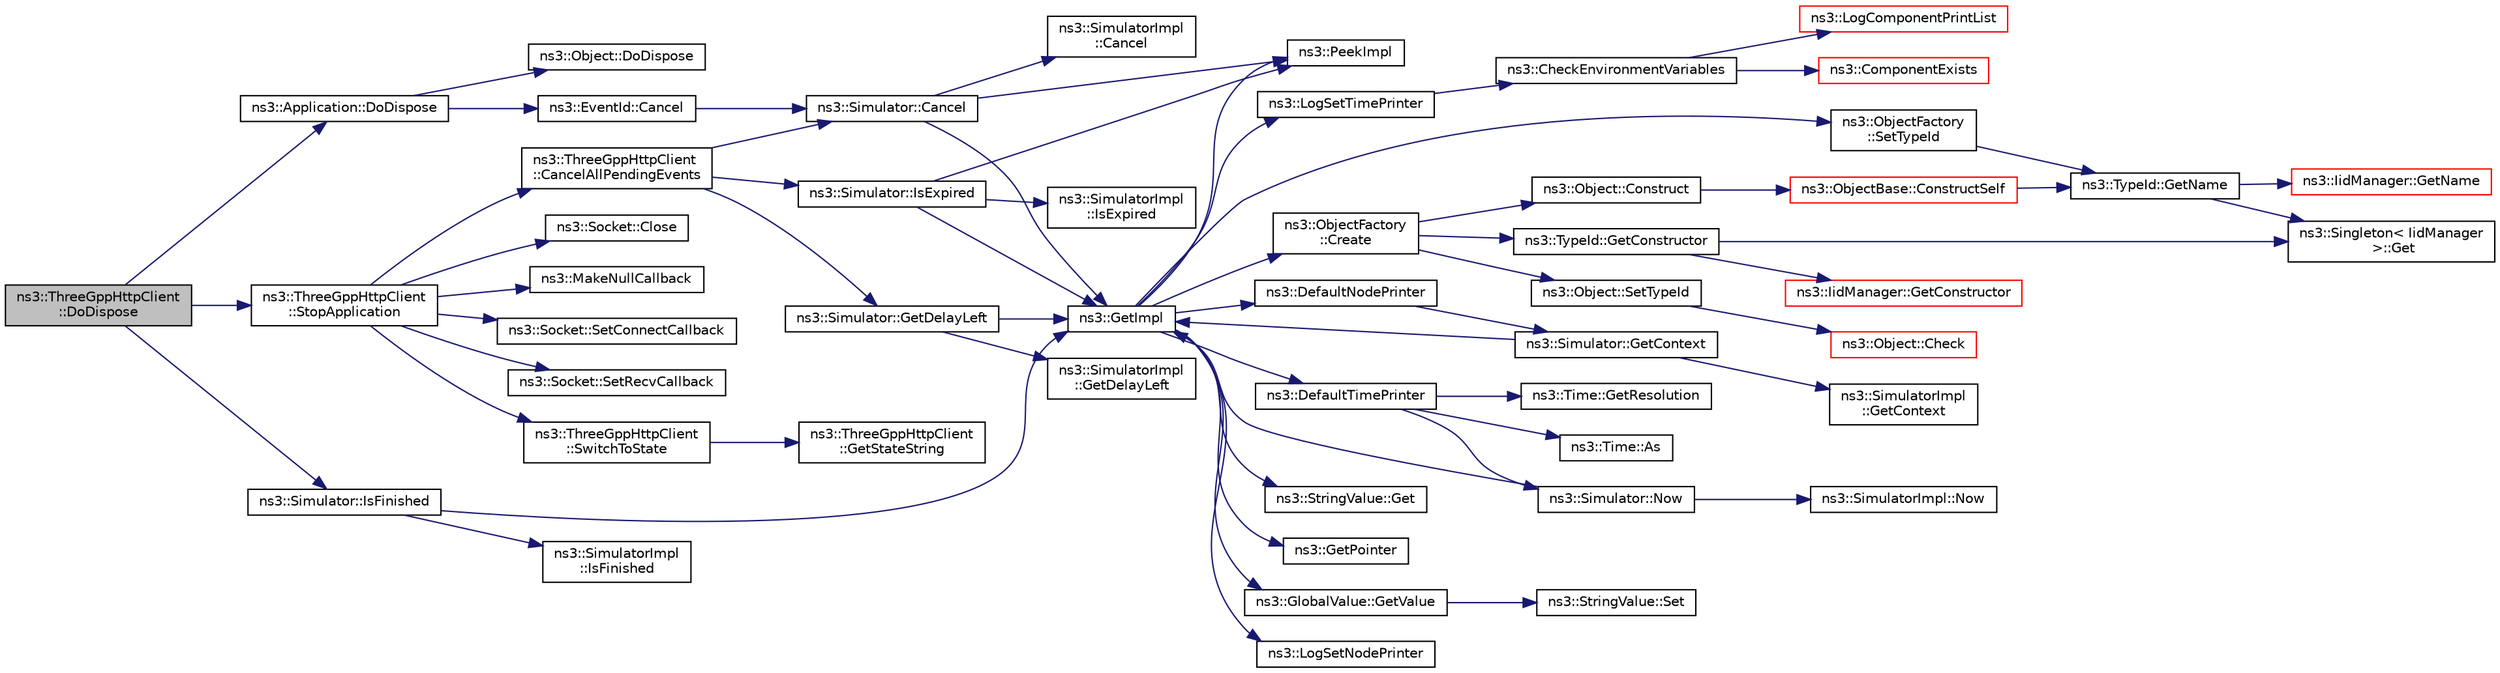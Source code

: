 digraph "ns3::ThreeGppHttpClient::DoDispose"
{
 // LATEX_PDF_SIZE
  edge [fontname="Helvetica",fontsize="10",labelfontname="Helvetica",labelfontsize="10"];
  node [fontname="Helvetica",fontsize="10",shape=record];
  rankdir="LR";
  Node1 [label="ns3::ThreeGppHttpClient\l::DoDispose",height=0.2,width=0.4,color="black", fillcolor="grey75", style="filled", fontcolor="black",tooltip="Destructor implementation."];
  Node1 -> Node2 [color="midnightblue",fontsize="10",style="solid",fontname="Helvetica"];
  Node2 [label="ns3::Application::DoDispose",height=0.2,width=0.4,color="black", fillcolor="white", style="filled",URL="$classns3_1_1_application.html#a89f6c9454532d62600251872bede6d04",tooltip="Destructor implementation."];
  Node2 -> Node3 [color="midnightblue",fontsize="10",style="solid",fontname="Helvetica"];
  Node3 [label="ns3::EventId::Cancel",height=0.2,width=0.4,color="black", fillcolor="white", style="filled",URL="$classns3_1_1_event_id.html#a993ae94e48e014e1afd47edb16db7a11",tooltip="This method is syntactic sugar for the ns3::Simulator::Cancel method."];
  Node3 -> Node4 [color="midnightblue",fontsize="10",style="solid",fontname="Helvetica"];
  Node4 [label="ns3::Simulator::Cancel",height=0.2,width=0.4,color="black", fillcolor="white", style="filled",URL="$classns3_1_1_simulator.html#a1b903a62d6117ef28f7ba3c6500689bf",tooltip="Set the cancel bit on this event: the event's associated function will not be invoked when it expires..."];
  Node4 -> Node5 [color="midnightblue",fontsize="10",style="solid",fontname="Helvetica"];
  Node5 [label="ns3::SimulatorImpl\l::Cancel",height=0.2,width=0.4,color="black", fillcolor="white", style="filled",URL="$classns3_1_1_simulator_impl.html#ad117e616c99c915ddac6267a74804807",tooltip="Set the cancel bit on this event: the event's associated function will not be invoked when it expires..."];
  Node4 -> Node6 [color="midnightblue",fontsize="10",style="solid",fontname="Helvetica"];
  Node6 [label="ns3::GetImpl",height=0.2,width=0.4,color="black", fillcolor="white", style="filled",URL="$group__simulator.html#ga42eb4eddad41528d4d99794a3dae3fd0",tooltip="Get the SimulatorImpl singleton."];
  Node6 -> Node7 [color="midnightblue",fontsize="10",style="solid",fontname="Helvetica"];
  Node7 [label="ns3::ObjectFactory\l::Create",height=0.2,width=0.4,color="black", fillcolor="white", style="filled",URL="$classns3_1_1_object_factory.html#a52eda277f4aaab54266134ba48102ad7",tooltip="Create an Object instance of the configured TypeId."];
  Node7 -> Node8 [color="midnightblue",fontsize="10",style="solid",fontname="Helvetica"];
  Node8 [label="ns3::Object::Construct",height=0.2,width=0.4,color="black", fillcolor="white", style="filled",URL="$classns3_1_1_object.html#a636e8411dc5228771f45c9b805d348fa",tooltip="Initialize all member variables registered as Attributes of this TypeId."];
  Node8 -> Node9 [color="midnightblue",fontsize="10",style="solid",fontname="Helvetica"];
  Node9 [label="ns3::ObjectBase::ConstructSelf",height=0.2,width=0.4,color="red", fillcolor="white", style="filled",URL="$classns3_1_1_object_base.html#a5cda18dec6d0744cb652a3ed60056958",tooltip="Complete construction of ObjectBase; invoked by derived classes."];
  Node9 -> Node16 [color="midnightblue",fontsize="10",style="solid",fontname="Helvetica"];
  Node16 [label="ns3::TypeId::GetName",height=0.2,width=0.4,color="black", fillcolor="white", style="filled",URL="$classns3_1_1_type_id.html#abc4965475a579c2afdc668d7a7d58374",tooltip="Get the name."];
  Node16 -> Node13 [color="midnightblue",fontsize="10",style="solid",fontname="Helvetica"];
  Node13 [label="ns3::Singleton\< IidManager\l \>::Get",height=0.2,width=0.4,color="black", fillcolor="white", style="filled",URL="$classns3_1_1_singleton.html#a80a2cd3c25a27ea72add7a9f7a141ffa",tooltip="Get a pointer to the singleton instance."];
  Node16 -> Node17 [color="midnightblue",fontsize="10",style="solid",fontname="Helvetica"];
  Node17 [label="ns3::IidManager::GetName",height=0.2,width=0.4,color="red", fillcolor="white", style="filled",URL="$classns3_1_1_iid_manager.html#a6658aaa8120efd885e98addb76a6f1d4",tooltip="Get the name of a type id."];
  Node7 -> Node32 [color="midnightblue",fontsize="10",style="solid",fontname="Helvetica"];
  Node32 [label="ns3::TypeId::GetConstructor",height=0.2,width=0.4,color="black", fillcolor="white", style="filled",URL="$classns3_1_1_type_id.html#a66b2628edf921fc88945ec8a8f3a1683",tooltip="Get the constructor callback."];
  Node32 -> Node13 [color="midnightblue",fontsize="10",style="solid",fontname="Helvetica"];
  Node32 -> Node33 [color="midnightblue",fontsize="10",style="solid",fontname="Helvetica"];
  Node33 [label="ns3::IidManager::GetConstructor",height=0.2,width=0.4,color="red", fillcolor="white", style="filled",URL="$classns3_1_1_iid_manager.html#a5222ca2d43248c46812b39b993eb2e08",tooltip="Get the constructor Callback of a type id."];
  Node7 -> Node34 [color="midnightblue",fontsize="10",style="solid",fontname="Helvetica"];
  Node34 [label="ns3::Object::SetTypeId",height=0.2,width=0.4,color="black", fillcolor="white", style="filled",URL="$classns3_1_1_object.html#a19b1ebd8ec8fe404845e665880a6c5ad",tooltip="Set the TypeId of this Object."];
  Node34 -> Node35 [color="midnightblue",fontsize="10",style="solid",fontname="Helvetica"];
  Node35 [label="ns3::Object::Check",height=0.2,width=0.4,color="red", fillcolor="white", style="filled",URL="$classns3_1_1_object.html#a95070404e096887e1f126eae20c37f70",tooltip="Verify that this Object is still live, by checking it's reference count."];
  Node6 -> Node37 [color="midnightblue",fontsize="10",style="solid",fontname="Helvetica"];
  Node37 [label="ns3::DefaultNodePrinter",height=0.2,width=0.4,color="black", fillcolor="white", style="filled",URL="$group__logging.html#gac4c06cbbed12229d85991ced145f6be2",tooltip="Default node id printer implementation."];
  Node37 -> Node38 [color="midnightblue",fontsize="10",style="solid",fontname="Helvetica"];
  Node38 [label="ns3::Simulator::GetContext",height=0.2,width=0.4,color="black", fillcolor="white", style="filled",URL="$classns3_1_1_simulator.html#a8514b74ee2c42916b351b33c4a963bb0",tooltip="Get the current simulation context."];
  Node38 -> Node39 [color="midnightblue",fontsize="10",style="solid",fontname="Helvetica"];
  Node39 [label="ns3::SimulatorImpl\l::GetContext",height=0.2,width=0.4,color="black", fillcolor="white", style="filled",URL="$classns3_1_1_simulator_impl.html#a8b66270c97766c0adb997e2535648557",tooltip="Get the current simulation context."];
  Node38 -> Node6 [color="midnightblue",fontsize="10",style="solid",fontname="Helvetica"];
  Node6 -> Node40 [color="midnightblue",fontsize="10",style="solid",fontname="Helvetica"];
  Node40 [label="ns3::DefaultTimePrinter",height=0.2,width=0.4,color="black", fillcolor="white", style="filled",URL="$namespacens3.html#ae01c3c7786b644dfb8a0bb8f1201b269",tooltip="Default Time printer."];
  Node40 -> Node41 [color="midnightblue",fontsize="10",style="solid",fontname="Helvetica"];
  Node41 [label="ns3::Time::As",height=0.2,width=0.4,color="black", fillcolor="white", style="filled",URL="$classns3_1_1_time.html#ad5198e31c2512226ca0e58b31fad7fd0",tooltip="Attach a unit to a Time, to facilitate output in a specific unit."];
  Node40 -> Node42 [color="midnightblue",fontsize="10",style="solid",fontname="Helvetica"];
  Node42 [label="ns3::Time::GetResolution",height=0.2,width=0.4,color="black", fillcolor="white", style="filled",URL="$classns3_1_1_time.html#a1444f0f08b5e19f031157609e32fcf98",tooltip=" "];
  Node40 -> Node43 [color="midnightblue",fontsize="10",style="solid",fontname="Helvetica"];
  Node43 [label="ns3::Simulator::Now",height=0.2,width=0.4,color="black", fillcolor="white", style="filled",URL="$classns3_1_1_simulator.html#ac3178fa975b419f7875e7105be122800",tooltip="Return the current simulation virtual time."];
  Node43 -> Node6 [color="midnightblue",fontsize="10",style="solid",fontname="Helvetica"];
  Node43 -> Node44 [color="midnightblue",fontsize="10",style="solid",fontname="Helvetica"];
  Node44 [label="ns3::SimulatorImpl::Now",height=0.2,width=0.4,color="black", fillcolor="white", style="filled",URL="$classns3_1_1_simulator_impl.html#aa516c50060846adc6fd316e83ef0797c",tooltip="Return the current simulation virtual time."];
  Node6 -> Node45 [color="midnightblue",fontsize="10",style="solid",fontname="Helvetica"];
  Node45 [label="ns3::StringValue::Get",height=0.2,width=0.4,color="black", fillcolor="white", style="filled",URL="$classns3_1_1_string_value.html#a6f208c2778fe1c7882e5cb429b8326ae",tooltip=" "];
  Node6 -> Node46 [color="midnightblue",fontsize="10",style="solid",fontname="Helvetica"];
  Node46 [label="ns3::GetPointer",height=0.2,width=0.4,color="black", fillcolor="white", style="filled",URL="$namespacens3.html#ab4e173cdfd43d17c1a40d5348510a670",tooltip=" "];
  Node6 -> Node47 [color="midnightblue",fontsize="10",style="solid",fontname="Helvetica"];
  Node47 [label="ns3::GlobalValue::GetValue",height=0.2,width=0.4,color="black", fillcolor="white", style="filled",URL="$classns3_1_1_global_value.html#a48a99242193fb69609a17332733e8600",tooltip="Get the value."];
  Node47 -> Node48 [color="midnightblue",fontsize="10",style="solid",fontname="Helvetica"];
  Node48 [label="ns3::StringValue::Set",height=0.2,width=0.4,color="black", fillcolor="white", style="filled",URL="$classns3_1_1_string_value.html#a17693012c6f2c52875e0d631fbf40155",tooltip="Set the value."];
  Node6 -> Node49 [color="midnightblue",fontsize="10",style="solid",fontname="Helvetica"];
  Node49 [label="ns3::LogSetNodePrinter",height=0.2,width=0.4,color="black", fillcolor="white", style="filled",URL="$namespacens3.html#aebac73305345f2e2803fdeb102a7705e",tooltip="Set the LogNodePrinter function to be used to prepend log messages with the node id."];
  Node6 -> Node50 [color="midnightblue",fontsize="10",style="solid",fontname="Helvetica"];
  Node50 [label="ns3::LogSetTimePrinter",height=0.2,width=0.4,color="black", fillcolor="white", style="filled",URL="$namespacens3.html#a46cd76678f7da29799d1b41994e12ec1",tooltip="Set the TimePrinter function to be used to prepend log messages with the simulation time."];
  Node50 -> Node51 [color="midnightblue",fontsize="10",style="solid",fontname="Helvetica"];
  Node51 [label="ns3::CheckEnvironmentVariables",height=0.2,width=0.4,color="black", fillcolor="white", style="filled",URL="$group__logging.html#gacdc0bdeb2d8a90089d4fb09c4b8569ff",tooltip="Parse the NS_LOG environment variable."];
  Node51 -> Node52 [color="midnightblue",fontsize="10",style="solid",fontname="Helvetica"];
  Node52 [label="ns3::ComponentExists",height=0.2,width=0.4,color="red", fillcolor="white", style="filled",URL="$group__logging.html#gaadcc698770aae684c54dbd1ef4e4b37a",tooltip="Check if a log component exists."];
  Node51 -> Node54 [color="midnightblue",fontsize="10",style="solid",fontname="Helvetica"];
  Node54 [label="ns3::LogComponentPrintList",height=0.2,width=0.4,color="red", fillcolor="white", style="filled",URL="$namespacens3.html#a5252703c3f8260fd6dc609f1b276e57c",tooltip="Print the list of logging messages available."];
  Node6 -> Node55 [color="midnightblue",fontsize="10",style="solid",fontname="Helvetica"];
  Node55 [label="ns3::PeekImpl",height=0.2,width=0.4,color="black", fillcolor="white", style="filled",URL="$group__simulator.html#ga233c5c38de117e4e4a5a9cd168694792",tooltip="Get the static SimulatorImpl instance."];
  Node6 -> Node56 [color="midnightblue",fontsize="10",style="solid",fontname="Helvetica"];
  Node56 [label="ns3::ObjectFactory\l::SetTypeId",height=0.2,width=0.4,color="black", fillcolor="white", style="filled",URL="$classns3_1_1_object_factory.html#a77dcd099064038a1eb7a6b8251229ec3",tooltip="Set the TypeId of the Objects to be created by this factory."];
  Node56 -> Node16 [color="midnightblue",fontsize="10",style="solid",fontname="Helvetica"];
  Node4 -> Node55 [color="midnightblue",fontsize="10",style="solid",fontname="Helvetica"];
  Node2 -> Node57 [color="midnightblue",fontsize="10",style="solid",fontname="Helvetica"];
  Node57 [label="ns3::Object::DoDispose",height=0.2,width=0.4,color="black", fillcolor="white", style="filled",URL="$classns3_1_1_object.html#a475d429a75d302d4775f4ae32479b287",tooltip="Destructor implementation."];
  Node1 -> Node58 [color="midnightblue",fontsize="10",style="solid",fontname="Helvetica"];
  Node58 [label="ns3::Simulator::IsFinished",height=0.2,width=0.4,color="black", fillcolor="white", style="filled",URL="$classns3_1_1_simulator.html#aa8c662d04480705d09b3d65b4dea9d2f",tooltip="Check if the simulation should finish."];
  Node58 -> Node6 [color="midnightblue",fontsize="10",style="solid",fontname="Helvetica"];
  Node58 -> Node59 [color="midnightblue",fontsize="10",style="solid",fontname="Helvetica"];
  Node59 [label="ns3::SimulatorImpl\l::IsFinished",height=0.2,width=0.4,color="black", fillcolor="white", style="filled",URL="$classns3_1_1_simulator_impl.html#afc1a8e4781155d6459fb2d25384b332f",tooltip="Check if the simulation should finish."];
  Node1 -> Node60 [color="midnightblue",fontsize="10",style="solid",fontname="Helvetica"];
  Node60 [label="ns3::ThreeGppHttpClient\l::StopApplication",height=0.2,width=0.4,color="black", fillcolor="white", style="filled",URL="$classns3_1_1_three_gpp_http_client.html#a731696bac90f8805b3a3267f7f56dfc8",tooltip="Application specific shutdown code."];
  Node60 -> Node61 [color="midnightblue",fontsize="10",style="solid",fontname="Helvetica"];
  Node61 [label="ns3::ThreeGppHttpClient\l::CancelAllPendingEvents",height=0.2,width=0.4,color="black", fillcolor="white", style="filled",URL="$classns3_1_1_three_gpp_http_client.html#a86b8bdd3934110f7e15bb3f2fdcedcc4",tooltip="Cancels m_eventRequestMainObject, m_eventRequestEmbeddedObject, and m_eventParseMainObject."];
  Node61 -> Node4 [color="midnightblue",fontsize="10",style="solid",fontname="Helvetica"];
  Node61 -> Node62 [color="midnightblue",fontsize="10",style="solid",fontname="Helvetica"];
  Node62 [label="ns3::Simulator::GetDelayLeft",height=0.2,width=0.4,color="black", fillcolor="white", style="filled",URL="$classns3_1_1_simulator.html#af2c7b4285454aa5062bd2df2bb7a7ab9",tooltip="Get the remaining time until this event will execute."];
  Node62 -> Node63 [color="midnightblue",fontsize="10",style="solid",fontname="Helvetica"];
  Node63 [label="ns3::SimulatorImpl\l::GetDelayLeft",height=0.2,width=0.4,color="black", fillcolor="white", style="filled",URL="$classns3_1_1_simulator_impl.html#a0a8e0885c0f98fa3e07ede4bcc79dccb",tooltip="Get the remaining time until this event will execute."];
  Node62 -> Node6 [color="midnightblue",fontsize="10",style="solid",fontname="Helvetica"];
  Node61 -> Node64 [color="midnightblue",fontsize="10",style="solid",fontname="Helvetica"];
  Node64 [label="ns3::Simulator::IsExpired",height=0.2,width=0.4,color="black", fillcolor="white", style="filled",URL="$classns3_1_1_simulator.html#a83ac8425c319a29b64f6d3b2ffc61e9c",tooltip="Check if an event has already run or been cancelled."];
  Node64 -> Node6 [color="midnightblue",fontsize="10",style="solid",fontname="Helvetica"];
  Node64 -> Node65 [color="midnightblue",fontsize="10",style="solid",fontname="Helvetica"];
  Node65 [label="ns3::SimulatorImpl\l::IsExpired",height=0.2,width=0.4,color="black", fillcolor="white", style="filled",URL="$classns3_1_1_simulator_impl.html#a4b01ac397f5ce86997e9caec087f63d2",tooltip="Check if an event has already run or been cancelled."];
  Node64 -> Node55 [color="midnightblue",fontsize="10",style="solid",fontname="Helvetica"];
  Node60 -> Node66 [color="midnightblue",fontsize="10",style="solid",fontname="Helvetica"];
  Node66 [label="ns3::Socket::Close",height=0.2,width=0.4,color="black", fillcolor="white", style="filled",URL="$classns3_1_1_socket.html#abdac6e2498c5aa2963ef361d4200ddf3",tooltip="Close a socket."];
  Node60 -> Node67 [color="midnightblue",fontsize="10",style="solid",fontname="Helvetica"];
  Node67 [label="ns3::MakeNullCallback",height=0.2,width=0.4,color="black", fillcolor="white", style="filled",URL="$group__callback.html#gae1871d32852d06ef048a491d0ac91b0f",tooltip=" "];
  Node60 -> Node68 [color="midnightblue",fontsize="10",style="solid",fontname="Helvetica"];
  Node68 [label="ns3::Socket::SetConnectCallback",height=0.2,width=0.4,color="black", fillcolor="white", style="filled",URL="$classns3_1_1_socket.html#a18935c615315a1921ea52c1b8c16be7f",tooltip="Specify callbacks to allow the caller to determine if the connection succeeds of fails."];
  Node60 -> Node69 [color="midnightblue",fontsize="10",style="solid",fontname="Helvetica"];
  Node69 [label="ns3::Socket::SetRecvCallback",height=0.2,width=0.4,color="black", fillcolor="white", style="filled",URL="$classns3_1_1_socket.html#a243f7835ef1a85f9270fd3577e3a40da",tooltip="Notify application when new data is available to be read."];
  Node60 -> Node70 [color="midnightblue",fontsize="10",style="solid",fontname="Helvetica"];
  Node70 [label="ns3::ThreeGppHttpClient\l::SwitchToState",height=0.2,width=0.4,color="black", fillcolor="white", style="filled",URL="$classns3_1_1_three_gpp_http_client.html#a33144ec53d743cbdb37ae0cb43d97eda",tooltip="Change the state of the client."];
  Node70 -> Node71 [color="midnightblue",fontsize="10",style="solid",fontname="Helvetica"];
  Node71 [label="ns3::ThreeGppHttpClient\l::GetStateString",height=0.2,width=0.4,color="black", fillcolor="white", style="filled",URL="$classns3_1_1_three_gpp_http_client.html#af854e2efe067dd6624203d58262b72f0",tooltip="Returns the current state of the application in string format."];
}
